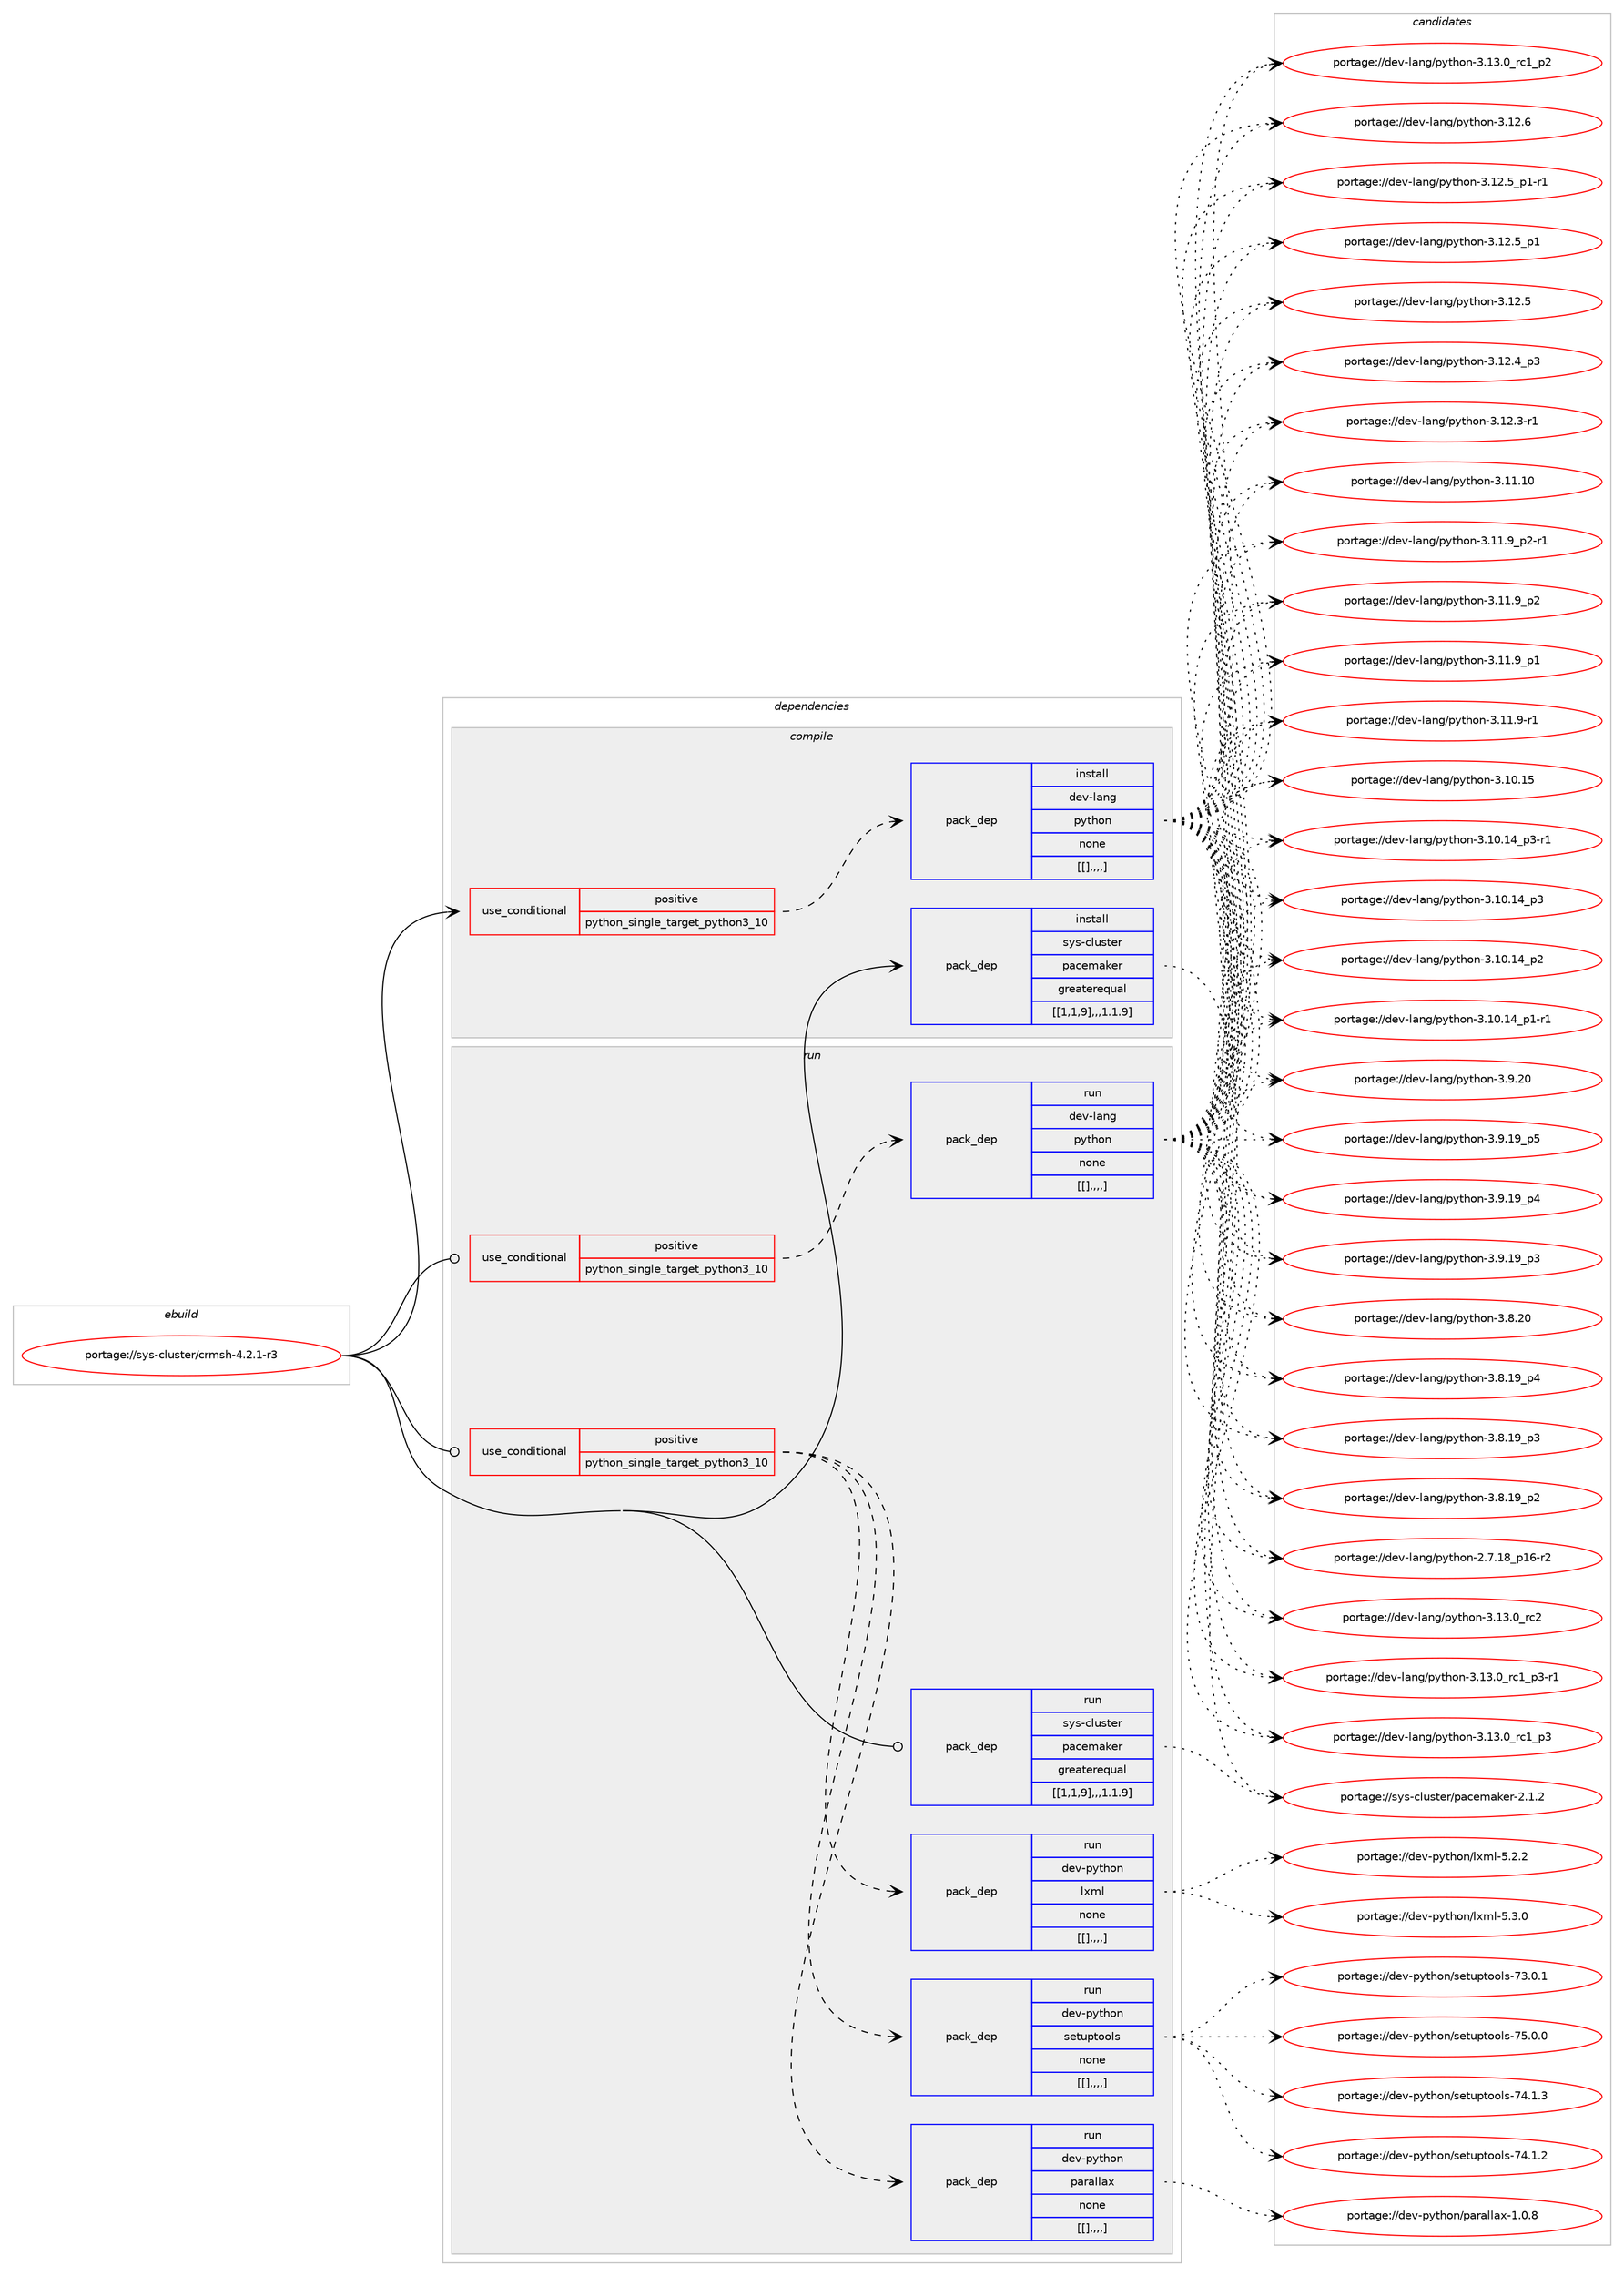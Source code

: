 digraph prolog {

# *************
# Graph options
# *************

newrank=true;
concentrate=true;
compound=true;
graph [rankdir=LR,fontname=Helvetica,fontsize=10,ranksep=1.5];#, ranksep=2.5, nodesep=0.2];
edge  [arrowhead=vee];
node  [fontname=Helvetica,fontsize=10];

# **********
# The ebuild
# **********

subgraph cluster_leftcol {
color=gray;
label=<<i>ebuild</i>>;
id [label="portage://sys-cluster/crmsh-4.2.1-r3", color=red, width=4, href="../sys-cluster/crmsh-4.2.1-r3.svg"];
}

# ****************
# The dependencies
# ****************

subgraph cluster_midcol {
color=gray;
label=<<i>dependencies</i>>;
subgraph cluster_compile {
fillcolor="#eeeeee";
style=filled;
label=<<i>compile</i>>;
subgraph cond118662 {
dependency447872 [label=<<TABLE BORDER="0" CELLBORDER="1" CELLSPACING="0" CELLPADDING="4"><TR><TD ROWSPAN="3" CELLPADDING="10">use_conditional</TD></TR><TR><TD>positive</TD></TR><TR><TD>python_single_target_python3_10</TD></TR></TABLE>>, shape=none, color=red];
subgraph pack326131 {
dependency447873 [label=<<TABLE BORDER="0" CELLBORDER="1" CELLSPACING="0" CELLPADDING="4" WIDTH="220"><TR><TD ROWSPAN="6" CELLPADDING="30">pack_dep</TD></TR><TR><TD WIDTH="110">install</TD></TR><TR><TD>dev-lang</TD></TR><TR><TD>python</TD></TR><TR><TD>none</TD></TR><TR><TD>[[],,,,]</TD></TR></TABLE>>, shape=none, color=blue];
}
dependency447872:e -> dependency447873:w [weight=20,style="dashed",arrowhead="vee"];
}
id:e -> dependency447872:w [weight=20,style="solid",arrowhead="vee"];
subgraph pack326132 {
dependency447874 [label=<<TABLE BORDER="0" CELLBORDER="1" CELLSPACING="0" CELLPADDING="4" WIDTH="220"><TR><TD ROWSPAN="6" CELLPADDING="30">pack_dep</TD></TR><TR><TD WIDTH="110">install</TD></TR><TR><TD>sys-cluster</TD></TR><TR><TD>pacemaker</TD></TR><TR><TD>greaterequal</TD></TR><TR><TD>[[1,1,9],,,1.1.9]</TD></TR></TABLE>>, shape=none, color=blue];
}
id:e -> dependency447874:w [weight=20,style="solid",arrowhead="vee"];
}
subgraph cluster_compileandrun {
fillcolor="#eeeeee";
style=filled;
label=<<i>compile and run</i>>;
}
subgraph cluster_run {
fillcolor="#eeeeee";
style=filled;
label=<<i>run</i>>;
subgraph cond118663 {
dependency447875 [label=<<TABLE BORDER="0" CELLBORDER="1" CELLSPACING="0" CELLPADDING="4"><TR><TD ROWSPAN="3" CELLPADDING="10">use_conditional</TD></TR><TR><TD>positive</TD></TR><TR><TD>python_single_target_python3_10</TD></TR></TABLE>>, shape=none, color=red];
subgraph pack326133 {
dependency447876 [label=<<TABLE BORDER="0" CELLBORDER="1" CELLSPACING="0" CELLPADDING="4" WIDTH="220"><TR><TD ROWSPAN="6" CELLPADDING="30">pack_dep</TD></TR><TR><TD WIDTH="110">run</TD></TR><TR><TD>dev-lang</TD></TR><TR><TD>python</TD></TR><TR><TD>none</TD></TR><TR><TD>[[],,,,]</TD></TR></TABLE>>, shape=none, color=blue];
}
dependency447875:e -> dependency447876:w [weight=20,style="dashed",arrowhead="vee"];
}
id:e -> dependency447875:w [weight=20,style="solid",arrowhead="odot"];
subgraph cond118664 {
dependency447877 [label=<<TABLE BORDER="0" CELLBORDER="1" CELLSPACING="0" CELLPADDING="4"><TR><TD ROWSPAN="3" CELLPADDING="10">use_conditional</TD></TR><TR><TD>positive</TD></TR><TR><TD>python_single_target_python3_10</TD></TR></TABLE>>, shape=none, color=red];
subgraph pack326134 {
dependency447878 [label=<<TABLE BORDER="0" CELLBORDER="1" CELLSPACING="0" CELLPADDING="4" WIDTH="220"><TR><TD ROWSPAN="6" CELLPADDING="30">pack_dep</TD></TR><TR><TD WIDTH="110">run</TD></TR><TR><TD>dev-python</TD></TR><TR><TD>lxml</TD></TR><TR><TD>none</TD></TR><TR><TD>[[],,,,]</TD></TR></TABLE>>, shape=none, color=blue];
}
dependency447877:e -> dependency447878:w [weight=20,style="dashed",arrowhead="vee"];
subgraph pack326135 {
dependency447879 [label=<<TABLE BORDER="0" CELLBORDER="1" CELLSPACING="0" CELLPADDING="4" WIDTH="220"><TR><TD ROWSPAN="6" CELLPADDING="30">pack_dep</TD></TR><TR><TD WIDTH="110">run</TD></TR><TR><TD>dev-python</TD></TR><TR><TD>parallax</TD></TR><TR><TD>none</TD></TR><TR><TD>[[],,,,]</TD></TR></TABLE>>, shape=none, color=blue];
}
dependency447877:e -> dependency447879:w [weight=20,style="dashed",arrowhead="vee"];
subgraph pack326136 {
dependency447880 [label=<<TABLE BORDER="0" CELLBORDER="1" CELLSPACING="0" CELLPADDING="4" WIDTH="220"><TR><TD ROWSPAN="6" CELLPADDING="30">pack_dep</TD></TR><TR><TD WIDTH="110">run</TD></TR><TR><TD>dev-python</TD></TR><TR><TD>setuptools</TD></TR><TR><TD>none</TD></TR><TR><TD>[[],,,,]</TD></TR></TABLE>>, shape=none, color=blue];
}
dependency447877:e -> dependency447880:w [weight=20,style="dashed",arrowhead="vee"];
}
id:e -> dependency447877:w [weight=20,style="solid",arrowhead="odot"];
subgraph pack326137 {
dependency447881 [label=<<TABLE BORDER="0" CELLBORDER="1" CELLSPACING="0" CELLPADDING="4" WIDTH="220"><TR><TD ROWSPAN="6" CELLPADDING="30">pack_dep</TD></TR><TR><TD WIDTH="110">run</TD></TR><TR><TD>sys-cluster</TD></TR><TR><TD>pacemaker</TD></TR><TR><TD>greaterequal</TD></TR><TR><TD>[[1,1,9],,,1.1.9]</TD></TR></TABLE>>, shape=none, color=blue];
}
id:e -> dependency447881:w [weight=20,style="solid",arrowhead="odot"];
}
}

# **************
# The candidates
# **************

subgraph cluster_choices {
rank=same;
color=gray;
label=<<i>candidates</i>>;

subgraph choice326131 {
color=black;
nodesep=1;
choice10010111845108971101034711212111610411111045514649514648951149950 [label="portage://dev-lang/python-3.13.0_rc2", color=red, width=4,href="../dev-lang/python-3.13.0_rc2.svg"];
choice1001011184510897110103471121211161041111104551464951464895114994995112514511449 [label="portage://dev-lang/python-3.13.0_rc1_p3-r1", color=red, width=4,href="../dev-lang/python-3.13.0_rc1_p3-r1.svg"];
choice100101118451089711010347112121116104111110455146495146489511499499511251 [label="portage://dev-lang/python-3.13.0_rc1_p3", color=red, width=4,href="../dev-lang/python-3.13.0_rc1_p3.svg"];
choice100101118451089711010347112121116104111110455146495146489511499499511250 [label="portage://dev-lang/python-3.13.0_rc1_p2", color=red, width=4,href="../dev-lang/python-3.13.0_rc1_p2.svg"];
choice10010111845108971101034711212111610411111045514649504654 [label="portage://dev-lang/python-3.12.6", color=red, width=4,href="../dev-lang/python-3.12.6.svg"];
choice1001011184510897110103471121211161041111104551464950465395112494511449 [label="portage://dev-lang/python-3.12.5_p1-r1", color=red, width=4,href="../dev-lang/python-3.12.5_p1-r1.svg"];
choice100101118451089711010347112121116104111110455146495046539511249 [label="portage://dev-lang/python-3.12.5_p1", color=red, width=4,href="../dev-lang/python-3.12.5_p1.svg"];
choice10010111845108971101034711212111610411111045514649504653 [label="portage://dev-lang/python-3.12.5", color=red, width=4,href="../dev-lang/python-3.12.5.svg"];
choice100101118451089711010347112121116104111110455146495046529511251 [label="portage://dev-lang/python-3.12.4_p3", color=red, width=4,href="../dev-lang/python-3.12.4_p3.svg"];
choice100101118451089711010347112121116104111110455146495046514511449 [label="portage://dev-lang/python-3.12.3-r1", color=red, width=4,href="../dev-lang/python-3.12.3-r1.svg"];
choice1001011184510897110103471121211161041111104551464949464948 [label="portage://dev-lang/python-3.11.10", color=red, width=4,href="../dev-lang/python-3.11.10.svg"];
choice1001011184510897110103471121211161041111104551464949465795112504511449 [label="portage://dev-lang/python-3.11.9_p2-r1", color=red, width=4,href="../dev-lang/python-3.11.9_p2-r1.svg"];
choice100101118451089711010347112121116104111110455146494946579511250 [label="portage://dev-lang/python-3.11.9_p2", color=red, width=4,href="../dev-lang/python-3.11.9_p2.svg"];
choice100101118451089711010347112121116104111110455146494946579511249 [label="portage://dev-lang/python-3.11.9_p1", color=red, width=4,href="../dev-lang/python-3.11.9_p1.svg"];
choice100101118451089711010347112121116104111110455146494946574511449 [label="portage://dev-lang/python-3.11.9-r1", color=red, width=4,href="../dev-lang/python-3.11.9-r1.svg"];
choice1001011184510897110103471121211161041111104551464948464953 [label="portage://dev-lang/python-3.10.15", color=red, width=4,href="../dev-lang/python-3.10.15.svg"];
choice100101118451089711010347112121116104111110455146494846495295112514511449 [label="portage://dev-lang/python-3.10.14_p3-r1", color=red, width=4,href="../dev-lang/python-3.10.14_p3-r1.svg"];
choice10010111845108971101034711212111610411111045514649484649529511251 [label="portage://dev-lang/python-3.10.14_p3", color=red, width=4,href="../dev-lang/python-3.10.14_p3.svg"];
choice10010111845108971101034711212111610411111045514649484649529511250 [label="portage://dev-lang/python-3.10.14_p2", color=red, width=4,href="../dev-lang/python-3.10.14_p2.svg"];
choice100101118451089711010347112121116104111110455146494846495295112494511449 [label="portage://dev-lang/python-3.10.14_p1-r1", color=red, width=4,href="../dev-lang/python-3.10.14_p1-r1.svg"];
choice10010111845108971101034711212111610411111045514657465048 [label="portage://dev-lang/python-3.9.20", color=red, width=4,href="../dev-lang/python-3.9.20.svg"];
choice100101118451089711010347112121116104111110455146574649579511253 [label="portage://dev-lang/python-3.9.19_p5", color=red, width=4,href="../dev-lang/python-3.9.19_p5.svg"];
choice100101118451089711010347112121116104111110455146574649579511252 [label="portage://dev-lang/python-3.9.19_p4", color=red, width=4,href="../dev-lang/python-3.9.19_p4.svg"];
choice100101118451089711010347112121116104111110455146574649579511251 [label="portage://dev-lang/python-3.9.19_p3", color=red, width=4,href="../dev-lang/python-3.9.19_p3.svg"];
choice10010111845108971101034711212111610411111045514656465048 [label="portage://dev-lang/python-3.8.20", color=red, width=4,href="../dev-lang/python-3.8.20.svg"];
choice100101118451089711010347112121116104111110455146564649579511252 [label="portage://dev-lang/python-3.8.19_p4", color=red, width=4,href="../dev-lang/python-3.8.19_p4.svg"];
choice100101118451089711010347112121116104111110455146564649579511251 [label="portage://dev-lang/python-3.8.19_p3", color=red, width=4,href="../dev-lang/python-3.8.19_p3.svg"];
choice100101118451089711010347112121116104111110455146564649579511250 [label="portage://dev-lang/python-3.8.19_p2", color=red, width=4,href="../dev-lang/python-3.8.19_p2.svg"];
choice100101118451089711010347112121116104111110455046554649569511249544511450 [label="portage://dev-lang/python-2.7.18_p16-r2", color=red, width=4,href="../dev-lang/python-2.7.18_p16-r2.svg"];
dependency447873:e -> choice10010111845108971101034711212111610411111045514649514648951149950:w [style=dotted,weight="100"];
dependency447873:e -> choice1001011184510897110103471121211161041111104551464951464895114994995112514511449:w [style=dotted,weight="100"];
dependency447873:e -> choice100101118451089711010347112121116104111110455146495146489511499499511251:w [style=dotted,weight="100"];
dependency447873:e -> choice100101118451089711010347112121116104111110455146495146489511499499511250:w [style=dotted,weight="100"];
dependency447873:e -> choice10010111845108971101034711212111610411111045514649504654:w [style=dotted,weight="100"];
dependency447873:e -> choice1001011184510897110103471121211161041111104551464950465395112494511449:w [style=dotted,weight="100"];
dependency447873:e -> choice100101118451089711010347112121116104111110455146495046539511249:w [style=dotted,weight="100"];
dependency447873:e -> choice10010111845108971101034711212111610411111045514649504653:w [style=dotted,weight="100"];
dependency447873:e -> choice100101118451089711010347112121116104111110455146495046529511251:w [style=dotted,weight="100"];
dependency447873:e -> choice100101118451089711010347112121116104111110455146495046514511449:w [style=dotted,weight="100"];
dependency447873:e -> choice1001011184510897110103471121211161041111104551464949464948:w [style=dotted,weight="100"];
dependency447873:e -> choice1001011184510897110103471121211161041111104551464949465795112504511449:w [style=dotted,weight="100"];
dependency447873:e -> choice100101118451089711010347112121116104111110455146494946579511250:w [style=dotted,weight="100"];
dependency447873:e -> choice100101118451089711010347112121116104111110455146494946579511249:w [style=dotted,weight="100"];
dependency447873:e -> choice100101118451089711010347112121116104111110455146494946574511449:w [style=dotted,weight="100"];
dependency447873:e -> choice1001011184510897110103471121211161041111104551464948464953:w [style=dotted,weight="100"];
dependency447873:e -> choice100101118451089711010347112121116104111110455146494846495295112514511449:w [style=dotted,weight="100"];
dependency447873:e -> choice10010111845108971101034711212111610411111045514649484649529511251:w [style=dotted,weight="100"];
dependency447873:e -> choice10010111845108971101034711212111610411111045514649484649529511250:w [style=dotted,weight="100"];
dependency447873:e -> choice100101118451089711010347112121116104111110455146494846495295112494511449:w [style=dotted,weight="100"];
dependency447873:e -> choice10010111845108971101034711212111610411111045514657465048:w [style=dotted,weight="100"];
dependency447873:e -> choice100101118451089711010347112121116104111110455146574649579511253:w [style=dotted,weight="100"];
dependency447873:e -> choice100101118451089711010347112121116104111110455146574649579511252:w [style=dotted,weight="100"];
dependency447873:e -> choice100101118451089711010347112121116104111110455146574649579511251:w [style=dotted,weight="100"];
dependency447873:e -> choice10010111845108971101034711212111610411111045514656465048:w [style=dotted,weight="100"];
dependency447873:e -> choice100101118451089711010347112121116104111110455146564649579511252:w [style=dotted,weight="100"];
dependency447873:e -> choice100101118451089711010347112121116104111110455146564649579511251:w [style=dotted,weight="100"];
dependency447873:e -> choice100101118451089711010347112121116104111110455146564649579511250:w [style=dotted,weight="100"];
dependency447873:e -> choice100101118451089711010347112121116104111110455046554649569511249544511450:w [style=dotted,weight="100"];
}
subgraph choice326132 {
color=black;
nodesep=1;
choice115121115459910811711511610111447112979910110997107101114455046494650 [label="portage://sys-cluster/pacemaker-2.1.2", color=red, width=4,href="../sys-cluster/pacemaker-2.1.2.svg"];
dependency447874:e -> choice115121115459910811711511610111447112979910110997107101114455046494650:w [style=dotted,weight="100"];
}
subgraph choice326133 {
color=black;
nodesep=1;
choice10010111845108971101034711212111610411111045514649514648951149950 [label="portage://dev-lang/python-3.13.0_rc2", color=red, width=4,href="../dev-lang/python-3.13.0_rc2.svg"];
choice1001011184510897110103471121211161041111104551464951464895114994995112514511449 [label="portage://dev-lang/python-3.13.0_rc1_p3-r1", color=red, width=4,href="../dev-lang/python-3.13.0_rc1_p3-r1.svg"];
choice100101118451089711010347112121116104111110455146495146489511499499511251 [label="portage://dev-lang/python-3.13.0_rc1_p3", color=red, width=4,href="../dev-lang/python-3.13.0_rc1_p3.svg"];
choice100101118451089711010347112121116104111110455146495146489511499499511250 [label="portage://dev-lang/python-3.13.0_rc1_p2", color=red, width=4,href="../dev-lang/python-3.13.0_rc1_p2.svg"];
choice10010111845108971101034711212111610411111045514649504654 [label="portage://dev-lang/python-3.12.6", color=red, width=4,href="../dev-lang/python-3.12.6.svg"];
choice1001011184510897110103471121211161041111104551464950465395112494511449 [label="portage://dev-lang/python-3.12.5_p1-r1", color=red, width=4,href="../dev-lang/python-3.12.5_p1-r1.svg"];
choice100101118451089711010347112121116104111110455146495046539511249 [label="portage://dev-lang/python-3.12.5_p1", color=red, width=4,href="../dev-lang/python-3.12.5_p1.svg"];
choice10010111845108971101034711212111610411111045514649504653 [label="portage://dev-lang/python-3.12.5", color=red, width=4,href="../dev-lang/python-3.12.5.svg"];
choice100101118451089711010347112121116104111110455146495046529511251 [label="portage://dev-lang/python-3.12.4_p3", color=red, width=4,href="../dev-lang/python-3.12.4_p3.svg"];
choice100101118451089711010347112121116104111110455146495046514511449 [label="portage://dev-lang/python-3.12.3-r1", color=red, width=4,href="../dev-lang/python-3.12.3-r1.svg"];
choice1001011184510897110103471121211161041111104551464949464948 [label="portage://dev-lang/python-3.11.10", color=red, width=4,href="../dev-lang/python-3.11.10.svg"];
choice1001011184510897110103471121211161041111104551464949465795112504511449 [label="portage://dev-lang/python-3.11.9_p2-r1", color=red, width=4,href="../dev-lang/python-3.11.9_p2-r1.svg"];
choice100101118451089711010347112121116104111110455146494946579511250 [label="portage://dev-lang/python-3.11.9_p2", color=red, width=4,href="../dev-lang/python-3.11.9_p2.svg"];
choice100101118451089711010347112121116104111110455146494946579511249 [label="portage://dev-lang/python-3.11.9_p1", color=red, width=4,href="../dev-lang/python-3.11.9_p1.svg"];
choice100101118451089711010347112121116104111110455146494946574511449 [label="portage://dev-lang/python-3.11.9-r1", color=red, width=4,href="../dev-lang/python-3.11.9-r1.svg"];
choice1001011184510897110103471121211161041111104551464948464953 [label="portage://dev-lang/python-3.10.15", color=red, width=4,href="../dev-lang/python-3.10.15.svg"];
choice100101118451089711010347112121116104111110455146494846495295112514511449 [label="portage://dev-lang/python-3.10.14_p3-r1", color=red, width=4,href="../dev-lang/python-3.10.14_p3-r1.svg"];
choice10010111845108971101034711212111610411111045514649484649529511251 [label="portage://dev-lang/python-3.10.14_p3", color=red, width=4,href="../dev-lang/python-3.10.14_p3.svg"];
choice10010111845108971101034711212111610411111045514649484649529511250 [label="portage://dev-lang/python-3.10.14_p2", color=red, width=4,href="../dev-lang/python-3.10.14_p2.svg"];
choice100101118451089711010347112121116104111110455146494846495295112494511449 [label="portage://dev-lang/python-3.10.14_p1-r1", color=red, width=4,href="../dev-lang/python-3.10.14_p1-r1.svg"];
choice10010111845108971101034711212111610411111045514657465048 [label="portage://dev-lang/python-3.9.20", color=red, width=4,href="../dev-lang/python-3.9.20.svg"];
choice100101118451089711010347112121116104111110455146574649579511253 [label="portage://dev-lang/python-3.9.19_p5", color=red, width=4,href="../dev-lang/python-3.9.19_p5.svg"];
choice100101118451089711010347112121116104111110455146574649579511252 [label="portage://dev-lang/python-3.9.19_p4", color=red, width=4,href="../dev-lang/python-3.9.19_p4.svg"];
choice100101118451089711010347112121116104111110455146574649579511251 [label="portage://dev-lang/python-3.9.19_p3", color=red, width=4,href="../dev-lang/python-3.9.19_p3.svg"];
choice10010111845108971101034711212111610411111045514656465048 [label="portage://dev-lang/python-3.8.20", color=red, width=4,href="../dev-lang/python-3.8.20.svg"];
choice100101118451089711010347112121116104111110455146564649579511252 [label="portage://dev-lang/python-3.8.19_p4", color=red, width=4,href="../dev-lang/python-3.8.19_p4.svg"];
choice100101118451089711010347112121116104111110455146564649579511251 [label="portage://dev-lang/python-3.8.19_p3", color=red, width=4,href="../dev-lang/python-3.8.19_p3.svg"];
choice100101118451089711010347112121116104111110455146564649579511250 [label="portage://dev-lang/python-3.8.19_p2", color=red, width=4,href="../dev-lang/python-3.8.19_p2.svg"];
choice100101118451089711010347112121116104111110455046554649569511249544511450 [label="portage://dev-lang/python-2.7.18_p16-r2", color=red, width=4,href="../dev-lang/python-2.7.18_p16-r2.svg"];
dependency447876:e -> choice10010111845108971101034711212111610411111045514649514648951149950:w [style=dotted,weight="100"];
dependency447876:e -> choice1001011184510897110103471121211161041111104551464951464895114994995112514511449:w [style=dotted,weight="100"];
dependency447876:e -> choice100101118451089711010347112121116104111110455146495146489511499499511251:w [style=dotted,weight="100"];
dependency447876:e -> choice100101118451089711010347112121116104111110455146495146489511499499511250:w [style=dotted,weight="100"];
dependency447876:e -> choice10010111845108971101034711212111610411111045514649504654:w [style=dotted,weight="100"];
dependency447876:e -> choice1001011184510897110103471121211161041111104551464950465395112494511449:w [style=dotted,weight="100"];
dependency447876:e -> choice100101118451089711010347112121116104111110455146495046539511249:w [style=dotted,weight="100"];
dependency447876:e -> choice10010111845108971101034711212111610411111045514649504653:w [style=dotted,weight="100"];
dependency447876:e -> choice100101118451089711010347112121116104111110455146495046529511251:w [style=dotted,weight="100"];
dependency447876:e -> choice100101118451089711010347112121116104111110455146495046514511449:w [style=dotted,weight="100"];
dependency447876:e -> choice1001011184510897110103471121211161041111104551464949464948:w [style=dotted,weight="100"];
dependency447876:e -> choice1001011184510897110103471121211161041111104551464949465795112504511449:w [style=dotted,weight="100"];
dependency447876:e -> choice100101118451089711010347112121116104111110455146494946579511250:w [style=dotted,weight="100"];
dependency447876:e -> choice100101118451089711010347112121116104111110455146494946579511249:w [style=dotted,weight="100"];
dependency447876:e -> choice100101118451089711010347112121116104111110455146494946574511449:w [style=dotted,weight="100"];
dependency447876:e -> choice1001011184510897110103471121211161041111104551464948464953:w [style=dotted,weight="100"];
dependency447876:e -> choice100101118451089711010347112121116104111110455146494846495295112514511449:w [style=dotted,weight="100"];
dependency447876:e -> choice10010111845108971101034711212111610411111045514649484649529511251:w [style=dotted,weight="100"];
dependency447876:e -> choice10010111845108971101034711212111610411111045514649484649529511250:w [style=dotted,weight="100"];
dependency447876:e -> choice100101118451089711010347112121116104111110455146494846495295112494511449:w [style=dotted,weight="100"];
dependency447876:e -> choice10010111845108971101034711212111610411111045514657465048:w [style=dotted,weight="100"];
dependency447876:e -> choice100101118451089711010347112121116104111110455146574649579511253:w [style=dotted,weight="100"];
dependency447876:e -> choice100101118451089711010347112121116104111110455146574649579511252:w [style=dotted,weight="100"];
dependency447876:e -> choice100101118451089711010347112121116104111110455146574649579511251:w [style=dotted,weight="100"];
dependency447876:e -> choice10010111845108971101034711212111610411111045514656465048:w [style=dotted,weight="100"];
dependency447876:e -> choice100101118451089711010347112121116104111110455146564649579511252:w [style=dotted,weight="100"];
dependency447876:e -> choice100101118451089711010347112121116104111110455146564649579511251:w [style=dotted,weight="100"];
dependency447876:e -> choice100101118451089711010347112121116104111110455146564649579511250:w [style=dotted,weight="100"];
dependency447876:e -> choice100101118451089711010347112121116104111110455046554649569511249544511450:w [style=dotted,weight="100"];
}
subgraph choice326134 {
color=black;
nodesep=1;
choice1001011184511212111610411111047108120109108455346514648 [label="portage://dev-python/lxml-5.3.0", color=red, width=4,href="../dev-python/lxml-5.3.0.svg"];
choice1001011184511212111610411111047108120109108455346504650 [label="portage://dev-python/lxml-5.2.2", color=red, width=4,href="../dev-python/lxml-5.2.2.svg"];
dependency447878:e -> choice1001011184511212111610411111047108120109108455346514648:w [style=dotted,weight="100"];
dependency447878:e -> choice1001011184511212111610411111047108120109108455346504650:w [style=dotted,weight="100"];
}
subgraph choice326135 {
color=black;
nodesep=1;
choice1001011184511212111610411111047112971149710810897120454946484656 [label="portage://dev-python/parallax-1.0.8", color=red, width=4,href="../dev-python/parallax-1.0.8.svg"];
dependency447879:e -> choice1001011184511212111610411111047112971149710810897120454946484656:w [style=dotted,weight="100"];
}
subgraph choice326136 {
color=black;
nodesep=1;
choice100101118451121211161041111104711510111611711211611111110811545555346484648 [label="portage://dev-python/setuptools-75.0.0", color=red, width=4,href="../dev-python/setuptools-75.0.0.svg"];
choice100101118451121211161041111104711510111611711211611111110811545555246494651 [label="portage://dev-python/setuptools-74.1.3", color=red, width=4,href="../dev-python/setuptools-74.1.3.svg"];
choice100101118451121211161041111104711510111611711211611111110811545555246494650 [label="portage://dev-python/setuptools-74.1.2", color=red, width=4,href="../dev-python/setuptools-74.1.2.svg"];
choice100101118451121211161041111104711510111611711211611111110811545555146484649 [label="portage://dev-python/setuptools-73.0.1", color=red, width=4,href="../dev-python/setuptools-73.0.1.svg"];
dependency447880:e -> choice100101118451121211161041111104711510111611711211611111110811545555346484648:w [style=dotted,weight="100"];
dependency447880:e -> choice100101118451121211161041111104711510111611711211611111110811545555246494651:w [style=dotted,weight="100"];
dependency447880:e -> choice100101118451121211161041111104711510111611711211611111110811545555246494650:w [style=dotted,weight="100"];
dependency447880:e -> choice100101118451121211161041111104711510111611711211611111110811545555146484649:w [style=dotted,weight="100"];
}
subgraph choice326137 {
color=black;
nodesep=1;
choice115121115459910811711511610111447112979910110997107101114455046494650 [label="portage://sys-cluster/pacemaker-2.1.2", color=red, width=4,href="../sys-cluster/pacemaker-2.1.2.svg"];
dependency447881:e -> choice115121115459910811711511610111447112979910110997107101114455046494650:w [style=dotted,weight="100"];
}
}

}
